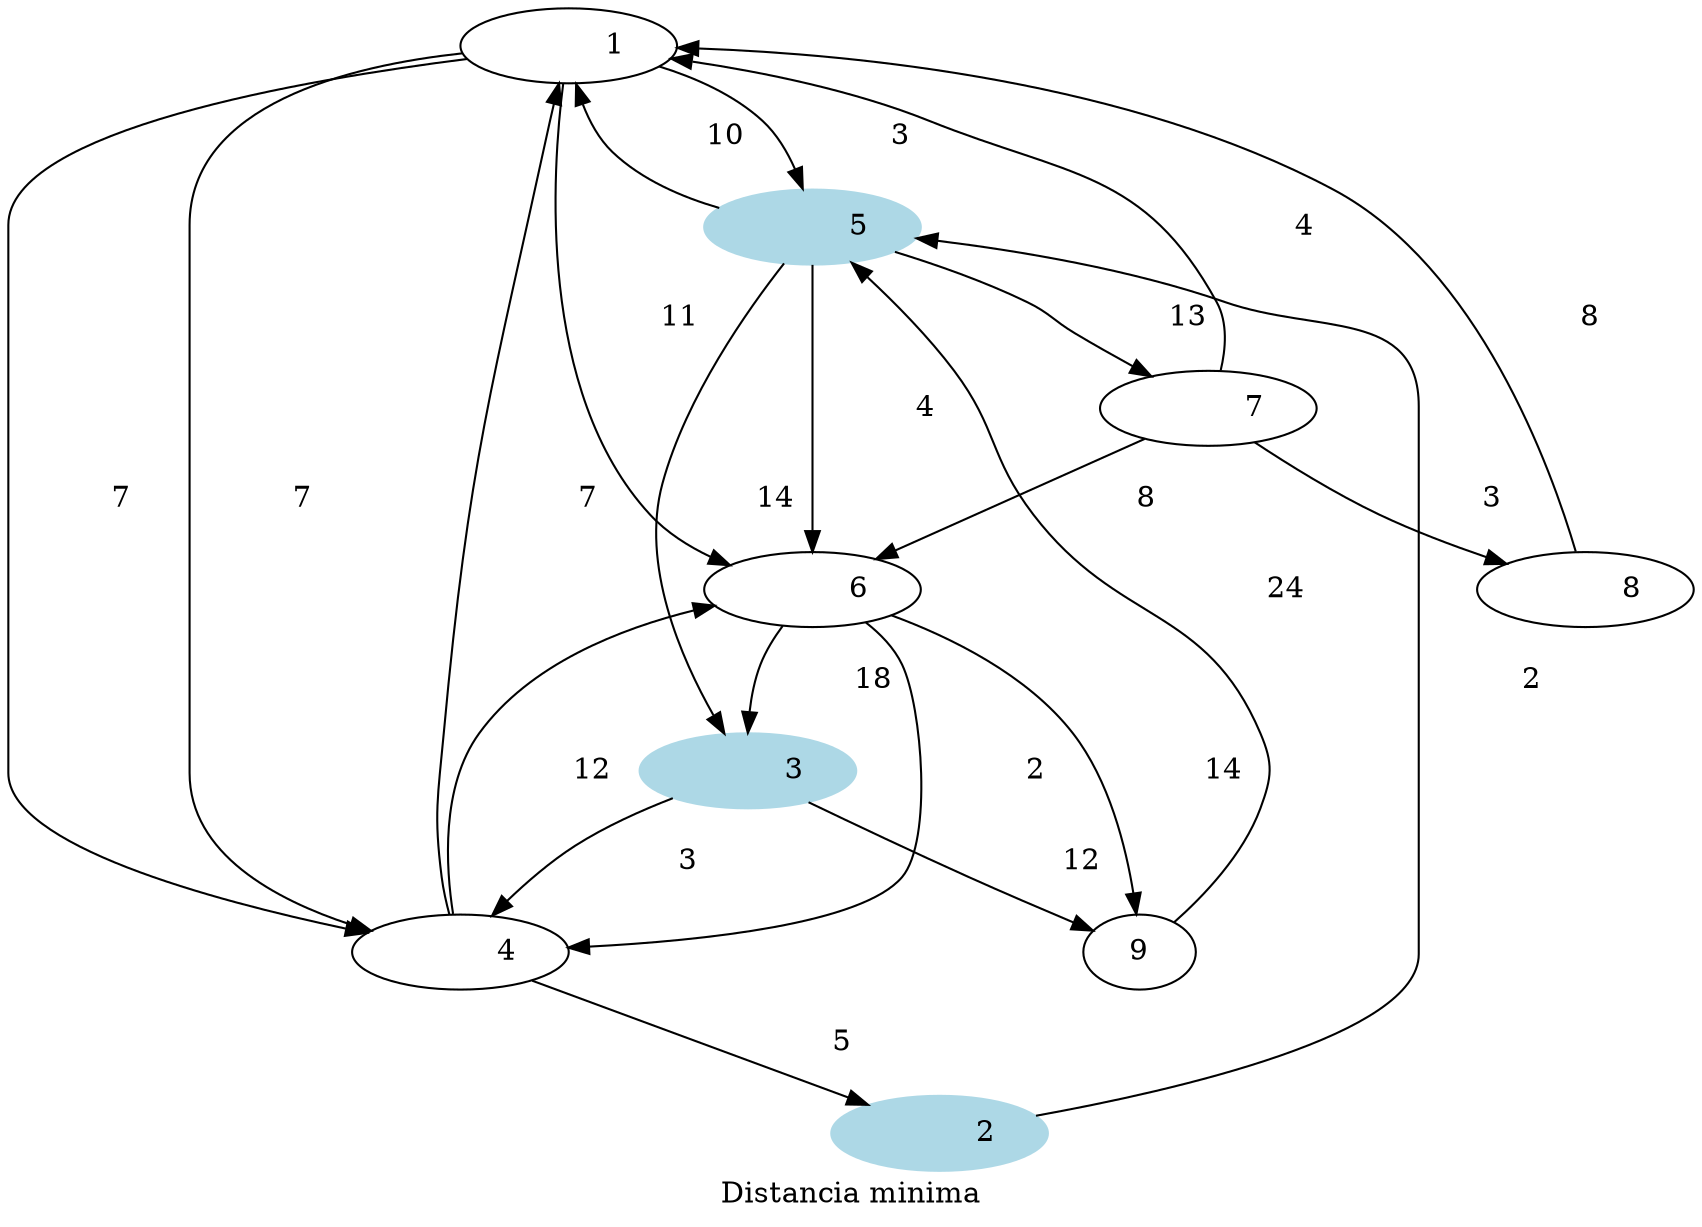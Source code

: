  digraph G {
 label="Distancia minima"
           1 [label = "           1 "]
           5 [label = "           5 ", style=filled, color = lightblue]
           1 [label = "           1 "]
           1 [label = "           1 "]
           1  ->            4  [label = "           7 ", dir = normal];
           1  ->            5  [label = "           3 ", dir = normal];
           1  ->            4  [label = "           7 ", dir = normal];
           1  ->            6  [label = "          11 ", dir = normal];
           2 [label = "           2 ", style=filled, color = lightblue]
           2  ->            5  [label = "           2 ", dir = normal];
           3 [label = "           3 ", style=filled, color = lightblue]
           3  ->            9  [label = "          12 ", dir = normal];
           3  ->            4  [label = "           3 ", dir = normal];
           2 [label = "           2 ", style=filled, color = lightblue]
           4 [label = "           4 "]
           4 [label = "           4 "]
           4  ->            2  [label = "           5 ", dir = normal];
           4  ->            6  [label = "          12 ", dir = normal];
           4  ->            1  [label = "           7 ", dir = normal];
           5 [label = "           5 ", style=filled, color = lightblue]
           5  ->            3  [label = "          14 ", dir = normal];
           5  ->            1  [label = "          10 ", dir = normal];
           5  ->            7  [label = "          13 ", dir = normal];
           5  ->            6  [label = "           4 ", dir = normal];
           6 [label = "           6 "]
           3 [label = "           3 ", style=filled, color = lightblue]
           6 [label = "           6 "]
           6  ->            4  [label = "           2 ", dir = normal];
           6  ->            3  [label = "          18 ", dir = normal];
           6  ->            9  [label = "          14 ", dir = normal];
           7 [label = "           7 "]
           7 [label = "           7 "]
           7 [label = "           7 "]
           7  ->            1  [label = "           4 ", dir = normal];
           7  ->            6  [label = "           8 ", dir = normal];
           7  ->            8  [label = "           3 ", dir = normal];
           8 [label = "           8 "]
           8  ->            1  [label = "           8 ", dir = normal];
           5 [label = "           5 ", style=filled, color = lightblue]
           9  ->            5  [label = "          24 ", dir = normal];
 }
